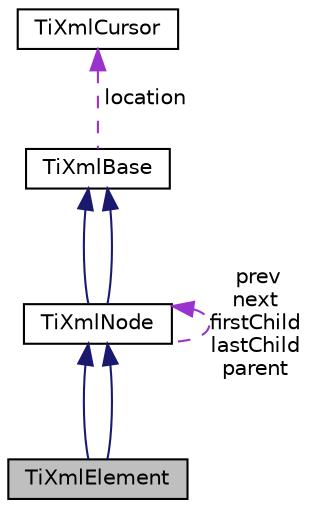 digraph "TiXmlElement"
{
  edge [fontname="Helvetica",fontsize="10",labelfontname="Helvetica",labelfontsize="10"];
  node [fontname="Helvetica",fontsize="10",shape=record];
  Node1 [label="TiXmlElement",height=0.2,width=0.4,color="black", fillcolor="grey75", style="filled", fontcolor="black"];
  Node2 -> Node1 [dir="back",color="midnightblue",fontsize="10",style="solid"];
  Node2 [label="TiXmlNode",height=0.2,width=0.4,color="black", fillcolor="white", style="filled",URL="$class_ti_xml_node.html"];
  Node3 -> Node2 [dir="back",color="midnightblue",fontsize="10",style="solid"];
  Node3 [label="TiXmlBase",height=0.2,width=0.4,color="black", fillcolor="white", style="filled",URL="$class_ti_xml_base.html"];
  Node4 -> Node3 [dir="back",color="darkorchid3",fontsize="10",style="dashed",label=" location" ];
  Node4 [label="TiXmlCursor",height=0.2,width=0.4,color="black", fillcolor="white", style="filled",URL="$struct_ti_xml_cursor.html"];
  Node3 -> Node2 [dir="back",color="midnightblue",fontsize="10",style="solid"];
  Node2 -> Node2 [dir="back",color="darkorchid3",fontsize="10",style="dashed",label=" prev\nnext\nfirstChild\nlastChild\nparent" ];
  Node2 -> Node1 [dir="back",color="midnightblue",fontsize="10",style="solid"];
}
